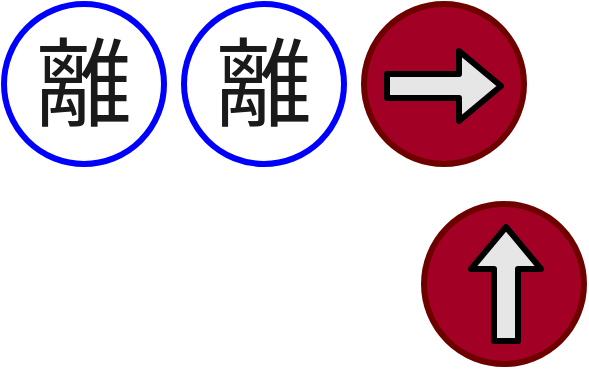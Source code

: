 <mxfile>
    <diagram id="w-7CJyka5zCctE4Li5eL" name="Page-1">
        <mxGraphModel dx="548" dy="715" grid="1" gridSize="10" guides="1" tooltips="1" connect="1" arrows="1" fold="1" page="1" pageScale="1" pageWidth="850" pageHeight="1100" math="0" shadow="0">
            <root>
                <mxCell id="0"/>
                <mxCell id="1" parent="0"/>
                <mxCell id="6" value="" style="group;rotation=90;" parent="1" vertex="1" connectable="0">
                    <mxGeometry x="330" y="260" width="80" height="80" as="geometry"/>
                </mxCell>
                <mxCell id="7" value="" style="ellipse;whiteSpace=wrap;html=1;aspect=fixed;strokeWidth=3;fillColor=#a20025;fontColor=#ffffff;strokeColor=#6F0000;rotation=90;" parent="6" vertex="1">
                    <mxGeometry width="80" height="80" as="geometry"/>
                </mxCell>
                <mxCell id="8" value="" style="shape=flexArrow;endArrow=classic;html=1;strokeWidth=3;strokeColor=default;fillColor=#E6E6E6;" parent="6" edge="1">
                    <mxGeometry width="50" height="50" relative="1" as="geometry">
                        <mxPoint x="41" y="70" as="sourcePoint"/>
                        <mxPoint x="41" y="10" as="targetPoint"/>
                    </mxGeometry>
                </mxCell>
                <mxCell id="9" value="" style="group;rotation=-180;" parent="1" vertex="1" connectable="0">
                    <mxGeometry x="300" y="160" width="80" height="80" as="geometry"/>
                </mxCell>
                <mxCell id="10" value="" style="ellipse;whiteSpace=wrap;html=1;aspect=fixed;strokeWidth=3;fillColor=#a20025;fontColor=#ffffff;strokeColor=#6F0000;rotation=-180;" parent="9" vertex="1">
                    <mxGeometry width="80" height="80" as="geometry"/>
                </mxCell>
                <mxCell id="11" value="" style="shape=flexArrow;endArrow=classic;html=1;strokeWidth=3;strokeColor=default;fillColor=#E6E6E6;" parent="9" edge="1">
                    <mxGeometry width="50" height="50" relative="1" as="geometry">
                        <mxPoint x="10" y="41" as="sourcePoint"/>
                        <mxPoint x="70" y="41" as="targetPoint"/>
                    </mxGeometry>
                </mxCell>
                <mxCell id="19" value="" style="group;fillColor=none;" vertex="1" connectable="0" parent="1">
                    <mxGeometry x="120" y="160" width="80" height="80" as="geometry"/>
                </mxCell>
                <mxCell id="20" value="" style="ellipse;whiteSpace=wrap;html=1;aspect=fixed;strokeWidth=3;fillColor=none;strokeColor=#0000FF;" vertex="1" parent="19">
                    <mxGeometry width="80" height="80" as="geometry"/>
                </mxCell>
                <mxCell id="21" value="&lt;font face=&quot;Verdana&quot; style=&quot;font-size: 48px;&quot;&gt;離&lt;br style=&quot;font-size: 48px;&quot;&gt;&lt;/font&gt;" style="text;strokeColor=none;align=center;fillColor=none;html=1;verticalAlign=middle;whiteSpace=wrap;rounded=0;fontSize=48;labelBorderColor=none;fontColor=#1A1A1A;labelBackgroundColor=none;" vertex="1" parent="19">
                    <mxGeometry y="15" width="80" height="50" as="geometry"/>
                </mxCell>
                <mxCell id="22" value="" style="group;fillColor=none;" vertex="1" connectable="0" parent="1">
                    <mxGeometry x="210" y="160" width="80" height="80" as="geometry"/>
                </mxCell>
                <mxCell id="23" value="" style="ellipse;whiteSpace=wrap;html=1;aspect=fixed;strokeWidth=3;fillColor=none;strokeColor=#0000FF;" vertex="1" parent="22">
                    <mxGeometry width="80" height="80" as="geometry"/>
                </mxCell>
                <mxCell id="24" value="&lt;font face=&quot;Verdana&quot; style=&quot;font-size: 48px;&quot;&gt;離&lt;br style=&quot;font-size: 48px;&quot;&gt;&lt;/font&gt;" style="text;strokeColor=none;align=center;fillColor=none;html=1;verticalAlign=middle;whiteSpace=wrap;rounded=0;fontSize=48;labelBorderColor=none;fontColor=#1A1A1A;labelBackgroundColor=none;" vertex="1" parent="22">
                    <mxGeometry y="15" width="80" height="50" as="geometry"/>
                </mxCell>
            </root>
        </mxGraphModel>
    </diagram>
</mxfile>